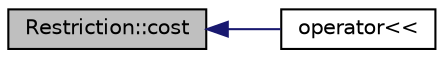 digraph "Restriction::cost"
{
  edge [fontname="Helvetica",fontsize="10",labelfontname="Helvetica",labelfontsize="10"];
  node [fontname="Helvetica",fontsize="10",shape=record];
  rankdir="LR";
  Node8 [label="Restriction::cost",height=0.2,width=0.4,color="black", fillcolor="grey75", style="filled", fontcolor="black"];
  Node8 -> Node9 [dir="back",color="midnightblue",fontsize="10",style="solid",fontname="Helvetica"];
  Node9 [label="operator\<\<",height=0.2,width=0.4,color="black", fillcolor="white", style="filled",URL="$restriction_8cpp.html#a57d383b8d802e6152ab2df58c588bccb"];
}
